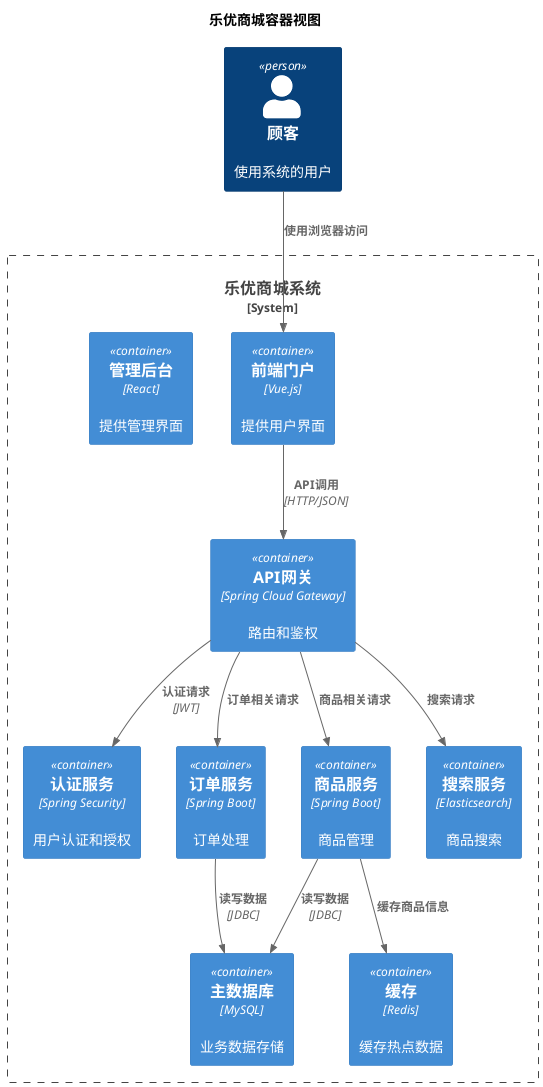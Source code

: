 @startuml 容器图
!include <C4/C4_Container>

title 乐优商城容器视图

Person(customer, "顾客", "使用系统的用户")

System_Boundary(leyou, "乐优商城系统") {
    Container(portal, "前端门户", "Vue.js", "提供用户界面")
    Container(spa, "管理后台", "React", "提供管理界面") 
    Container(gateway, "API网关", "Spring Cloud Gateway", "路由和鉴权")
    Container(auth, "认证服务", "Spring Security", "用户认证和授权")
    Container(order, "订单服务", "Spring Boot", "订单处理")
    Container(item, "商品服务", "Spring Boot", "商品管理")
    Container(search, "搜索服务", "Elasticsearch", "商品搜索")
    Container(db, "主数据库", "MySQL", "业务数据存储")
    Container(cache, "缓存", "Redis", "缓存热点数据")
}

Rel(customer, portal, "使用浏览器访问")
Rel(portal, gateway, "API调用", "HTTP/JSON")
Rel(gateway, auth, "认证请求", "JWT")
Rel(gateway, order, "订单相关请求")
Rel(gateway, item, "商品相关请求") 
Rel(gateway, search, "搜索请求")
Rel(order, db, "读写数据", "JDBC")
Rel(item, db, "读写数据", "JDBC")
Rel(item, cache, "缓存商品信息")

@enduml

